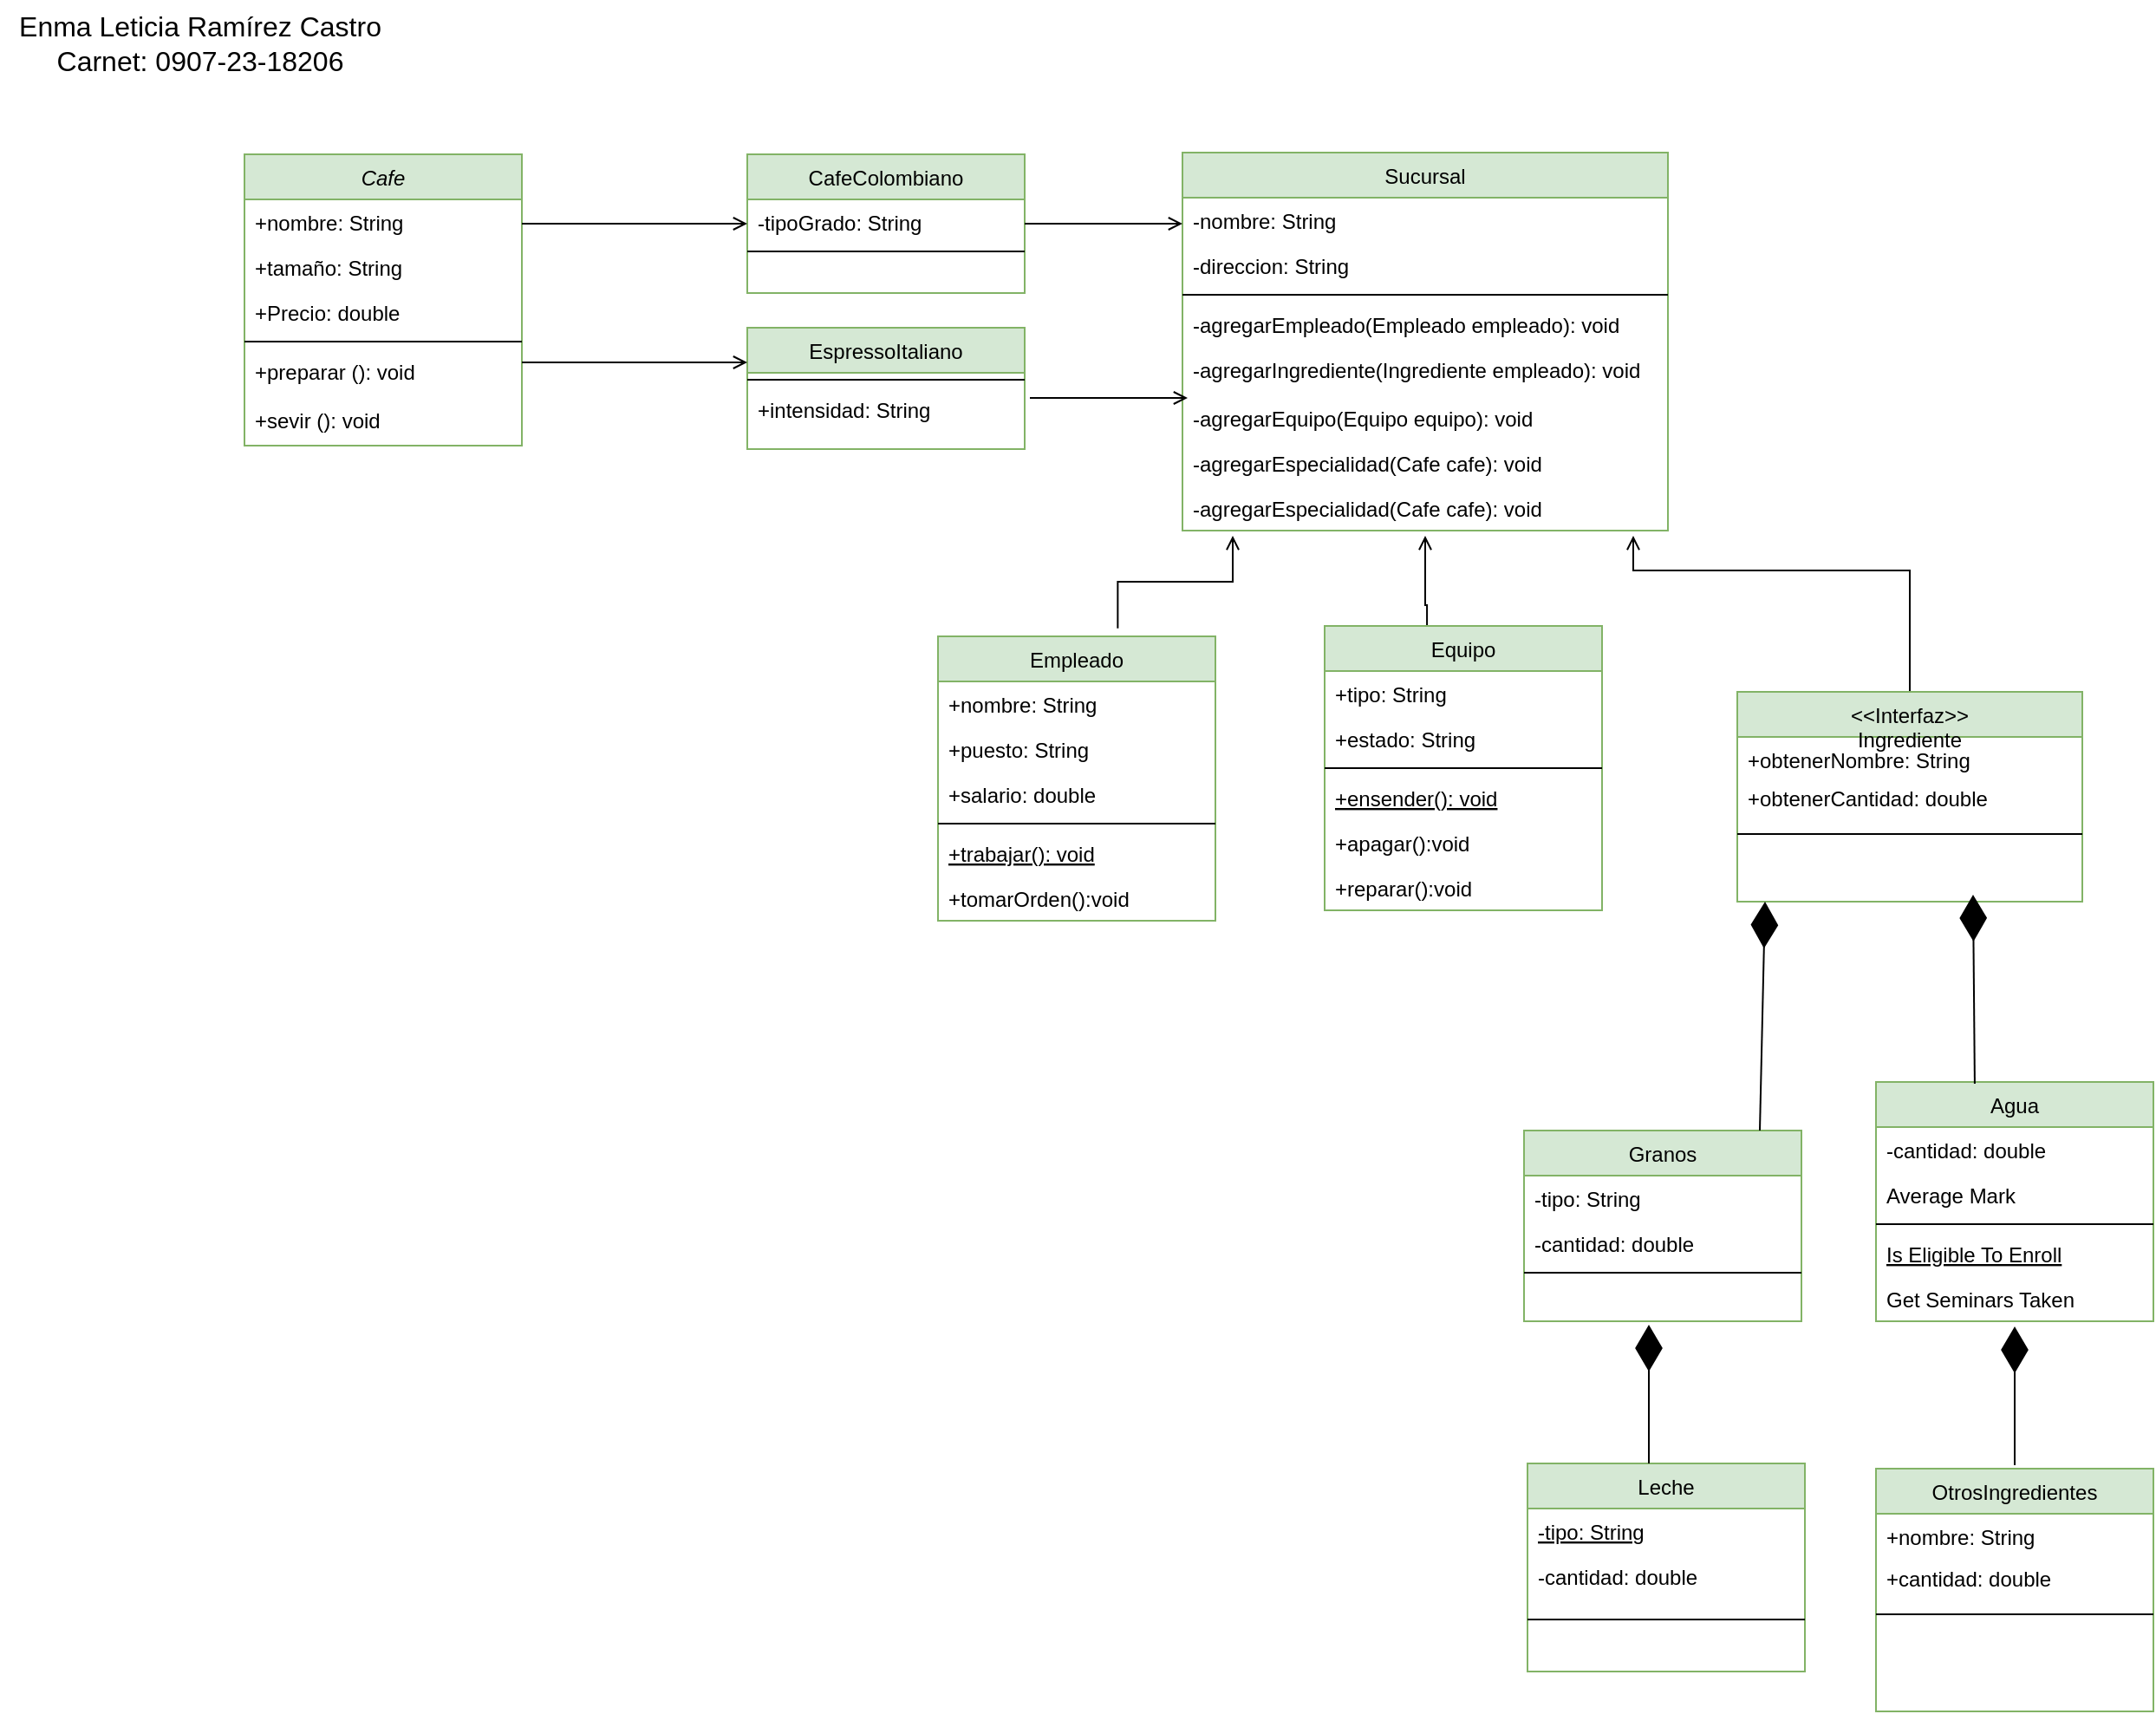 <mxfile version="24.7.6">
  <diagram id="C5RBs43oDa-KdzZeNtuy" name="Page-1">
    <mxGraphModel dx="1700" dy="1196" grid="1" gridSize="10" guides="1" tooltips="1" connect="1" arrows="1" fold="1" page="1" pageScale="1" pageWidth="1169" pageHeight="827" math="0" shadow="0">
      <root>
        <mxCell id="WIyWlLk6GJQsqaUBKTNV-0" />
        <mxCell id="WIyWlLk6GJQsqaUBKTNV-1" parent="WIyWlLk6GJQsqaUBKTNV-0" />
        <mxCell id="zkfFHV4jXpPFQw0GAbJ--0" value="Cafe" style="swimlane;fontStyle=2;align=center;verticalAlign=top;childLayout=stackLayout;horizontal=1;startSize=26;horizontalStack=0;resizeParent=1;resizeLast=0;collapsible=1;marginBottom=0;rounded=0;shadow=0;strokeWidth=1;fillColor=#d5e8d4;strokeColor=#82b366;" parent="WIyWlLk6GJQsqaUBKTNV-1" vertex="1">
          <mxGeometry x="220" y="120" width="160" height="168" as="geometry">
            <mxRectangle x="230" y="140" width="160" height="26" as="alternateBounds" />
          </mxGeometry>
        </mxCell>
        <mxCell id="zkfFHV4jXpPFQw0GAbJ--2" value="+nombre: String" style="text;align=left;verticalAlign=top;spacingLeft=4;spacingRight=4;overflow=hidden;rotatable=0;points=[[0,0.5],[1,0.5]];portConstraint=eastwest;rounded=0;shadow=0;html=0;" parent="zkfFHV4jXpPFQw0GAbJ--0" vertex="1">
          <mxGeometry y="26" width="160" height="26" as="geometry" />
        </mxCell>
        <mxCell id="zkfFHV4jXpPFQw0GAbJ--3" value="+tamaño: String" style="text;align=left;verticalAlign=top;spacingLeft=4;spacingRight=4;overflow=hidden;rotatable=0;points=[[0,0.5],[1,0.5]];portConstraint=eastwest;rounded=0;shadow=0;html=0;" parent="zkfFHV4jXpPFQw0GAbJ--0" vertex="1">
          <mxGeometry y="52" width="160" height="26" as="geometry" />
        </mxCell>
        <mxCell id="iWYOPgBvX1J3GHau1shz-3" value="+Precio: double" style="text;align=left;verticalAlign=top;spacingLeft=4;spacingRight=4;overflow=hidden;rotatable=0;points=[[0,0.5],[1,0.5]];portConstraint=eastwest;rounded=0;shadow=0;html=0;" parent="zkfFHV4jXpPFQw0GAbJ--0" vertex="1">
          <mxGeometry y="78" width="160" height="26" as="geometry" />
        </mxCell>
        <mxCell id="zkfFHV4jXpPFQw0GAbJ--4" value="" style="line;html=1;strokeWidth=1;align=left;verticalAlign=middle;spacingTop=-1;spacingLeft=3;spacingRight=3;rotatable=0;labelPosition=right;points=[];portConstraint=eastwest;" parent="zkfFHV4jXpPFQw0GAbJ--0" vertex="1">
          <mxGeometry y="104" width="160" height="8" as="geometry" />
        </mxCell>
        <mxCell id="zkfFHV4jXpPFQw0GAbJ--5" value="+preparar (): void" style="text;align=left;verticalAlign=top;spacingLeft=4;spacingRight=4;overflow=hidden;rotatable=0;points=[[0,0.5],[1,0.5]];portConstraint=eastwest;" parent="zkfFHV4jXpPFQw0GAbJ--0" vertex="1">
          <mxGeometry y="112" width="160" height="28" as="geometry" />
        </mxCell>
        <mxCell id="iWYOPgBvX1J3GHau1shz-4" value="+sevir (): void" style="text;align=left;verticalAlign=top;spacingLeft=4;spacingRight=4;overflow=hidden;rotatable=0;points=[[0,0.5],[1,0.5]];portConstraint=eastwest;" parent="zkfFHV4jXpPFQw0GAbJ--0" vertex="1">
          <mxGeometry y="140" width="160" height="28" as="geometry" />
        </mxCell>
        <mxCell id="zkfFHV4jXpPFQw0GAbJ--17" value="CafeColombiano" style="swimlane;fontStyle=0;align=center;verticalAlign=top;childLayout=stackLayout;horizontal=1;startSize=26;horizontalStack=0;resizeParent=1;resizeLast=0;collapsible=1;marginBottom=0;rounded=0;shadow=0;strokeWidth=1;fillColor=#d5e8d4;strokeColor=#82b366;" parent="WIyWlLk6GJQsqaUBKTNV-1" vertex="1">
          <mxGeometry x="510" y="120" width="160" height="80" as="geometry">
            <mxRectangle x="550" y="140" width="160" height="26" as="alternateBounds" />
          </mxGeometry>
        </mxCell>
        <mxCell id="zkfFHV4jXpPFQw0GAbJ--18" value="-tipoGrado: String" style="text;align=left;verticalAlign=top;spacingLeft=4;spacingRight=4;overflow=hidden;rotatable=0;points=[[0,0.5],[1,0.5]];portConstraint=eastwest;" parent="zkfFHV4jXpPFQw0GAbJ--17" vertex="1">
          <mxGeometry y="26" width="160" height="26" as="geometry" />
        </mxCell>
        <mxCell id="zkfFHV4jXpPFQw0GAbJ--23" value="" style="line;html=1;strokeWidth=1;align=left;verticalAlign=middle;spacingTop=-1;spacingLeft=3;spacingRight=3;rotatable=0;labelPosition=right;points=[];portConstraint=eastwest;" parent="zkfFHV4jXpPFQw0GAbJ--17" vertex="1">
          <mxGeometry y="52" width="160" height="8" as="geometry" />
        </mxCell>
        <mxCell id="zkfFHV4jXpPFQw0GAbJ--26" value="" style="endArrow=open;shadow=0;strokeWidth=1;rounded=0;curved=0;endFill=1;edgeStyle=elbowEdgeStyle;elbow=vertical;" parent="WIyWlLk6GJQsqaUBKTNV-1" source="zkfFHV4jXpPFQw0GAbJ--0" target="zkfFHV4jXpPFQw0GAbJ--17" edge="1">
          <mxGeometry x="0.5" y="41" relative="1" as="geometry">
            <mxPoint x="380" y="192" as="sourcePoint" />
            <mxPoint x="540" y="192" as="targetPoint" />
            <mxPoint x="-40" y="32" as="offset" />
          </mxGeometry>
        </mxCell>
        <mxCell id="iWYOPgBvX1J3GHau1shz-6" value="EspressoItaliano" style="swimlane;fontStyle=0;align=center;verticalAlign=top;childLayout=stackLayout;horizontal=1;startSize=26;horizontalStack=0;resizeParent=1;resizeLast=0;collapsible=1;marginBottom=0;rounded=0;shadow=0;strokeWidth=1;fillColor=#d5e8d4;strokeColor=#82b366;" parent="WIyWlLk6GJQsqaUBKTNV-1" vertex="1">
          <mxGeometry x="510" y="220" width="160" height="70" as="geometry">
            <mxRectangle x="550" y="140" width="160" height="26" as="alternateBounds" />
          </mxGeometry>
        </mxCell>
        <mxCell id="iWYOPgBvX1J3GHau1shz-8" value="" style="line;html=1;strokeWidth=1;align=left;verticalAlign=middle;spacingTop=-1;spacingLeft=3;spacingRight=3;rotatable=0;labelPosition=right;points=[];portConstraint=eastwest;" parent="iWYOPgBvX1J3GHau1shz-6" vertex="1">
          <mxGeometry y="26" width="160" height="8" as="geometry" />
        </mxCell>
        <mxCell id="iWYOPgBvX1J3GHau1shz-7" value="+intensidad: String" style="text;align=left;verticalAlign=top;spacingLeft=4;spacingRight=4;overflow=hidden;rotatable=0;points=[[0,0.5],[1,0.5]];portConstraint=eastwest;" parent="iWYOPgBvX1J3GHau1shz-6" vertex="1">
          <mxGeometry y="34" width="160" height="26" as="geometry" />
        </mxCell>
        <mxCell id="iWYOPgBvX1J3GHau1shz-9" value="" style="endArrow=open;shadow=0;strokeWidth=1;rounded=0;curved=0;endFill=1;edgeStyle=elbowEdgeStyle;elbow=vertical;" parent="WIyWlLk6GJQsqaUBKTNV-1" edge="1">
          <mxGeometry x="0.5" y="41" relative="1" as="geometry">
            <mxPoint x="380" y="240" as="sourcePoint" />
            <mxPoint x="510" y="240" as="targetPoint" />
            <mxPoint x="-40" y="32" as="offset" />
          </mxGeometry>
        </mxCell>
        <mxCell id="iWYOPgBvX1J3GHau1shz-11" value="Sucursal" style="swimlane;fontStyle=0;align=center;verticalAlign=top;childLayout=stackLayout;horizontal=1;startSize=26;horizontalStack=0;resizeParent=1;resizeLast=0;collapsible=1;marginBottom=0;rounded=0;shadow=0;strokeWidth=1;fillColor=#d5e8d4;strokeColor=#82b366;" parent="WIyWlLk6GJQsqaUBKTNV-1" vertex="1">
          <mxGeometry x="761" y="119" width="280" height="218" as="geometry">
            <mxRectangle x="550" y="140" width="160" height="26" as="alternateBounds" />
          </mxGeometry>
        </mxCell>
        <mxCell id="iWYOPgBvX1J3GHau1shz-14" value="-nombre: String" style="text;align=left;verticalAlign=top;spacingLeft=4;spacingRight=4;overflow=hidden;rotatable=0;points=[[0,0.5],[1,0.5]];portConstraint=eastwest;" parent="iWYOPgBvX1J3GHau1shz-11" vertex="1">
          <mxGeometry y="26" width="280" height="26" as="geometry" />
        </mxCell>
        <mxCell id="iWYOPgBvX1J3GHau1shz-12" value="-direccion: String" style="text;align=left;verticalAlign=top;spacingLeft=4;spacingRight=4;overflow=hidden;rotatable=0;points=[[0,0.5],[1,0.5]];portConstraint=eastwest;" parent="iWYOPgBvX1J3GHau1shz-11" vertex="1">
          <mxGeometry y="52" width="280" height="26" as="geometry" />
        </mxCell>
        <mxCell id="iWYOPgBvX1J3GHau1shz-13" value="" style="line;html=1;strokeWidth=1;align=left;verticalAlign=middle;spacingTop=-1;spacingLeft=3;spacingRight=3;rotatable=0;labelPosition=right;points=[];portConstraint=eastwest;" parent="iWYOPgBvX1J3GHau1shz-11" vertex="1">
          <mxGeometry y="78" width="280" height="8" as="geometry" />
        </mxCell>
        <mxCell id="iWYOPgBvX1J3GHau1shz-15" value="-agregarEmpleado(Empleado empleado): void" style="text;align=left;verticalAlign=top;spacingLeft=4;spacingRight=4;overflow=hidden;rotatable=0;points=[[0,0.5],[1,0.5]];portConstraint=eastwest;" parent="iWYOPgBvX1J3GHau1shz-11" vertex="1">
          <mxGeometry y="86" width="280" height="26" as="geometry" />
        </mxCell>
        <mxCell id="iWYOPgBvX1J3GHau1shz-16" value="-agregarIngrediente(Ingrediente empleado): void" style="text;align=left;verticalAlign=top;spacingLeft=4;spacingRight=4;overflow=hidden;rotatable=0;points=[[0,0.5],[1,0.5]];portConstraint=eastwest;" parent="iWYOPgBvX1J3GHau1shz-11" vertex="1">
          <mxGeometry y="112" width="280" height="28" as="geometry" />
        </mxCell>
        <mxCell id="iWYOPgBvX1J3GHau1shz-17" value="-agregarEquipo(Equipo equipo): void" style="text;align=left;verticalAlign=top;spacingLeft=4;spacingRight=4;overflow=hidden;rotatable=0;points=[[0,0.5],[1,0.5]];portConstraint=eastwest;" parent="iWYOPgBvX1J3GHau1shz-11" vertex="1">
          <mxGeometry y="140" width="280" height="26" as="geometry" />
        </mxCell>
        <mxCell id="iWYOPgBvX1J3GHau1shz-26" value="-agregarEspecialidad(Cafe cafe): void" style="text;align=left;verticalAlign=top;spacingLeft=4;spacingRight=4;overflow=hidden;rotatable=0;points=[[0,0.5],[1,0.5]];portConstraint=eastwest;" parent="iWYOPgBvX1J3GHau1shz-11" vertex="1">
          <mxGeometry y="166" width="280" height="26" as="geometry" />
        </mxCell>
        <mxCell id="iWYOPgBvX1J3GHau1shz-78" value="-agregarEspecialidad(Cafe cafe): void" style="text;align=left;verticalAlign=top;spacingLeft=4;spacingRight=4;overflow=hidden;rotatable=0;points=[[0,0.5],[1,0.5]];portConstraint=eastwest;" parent="iWYOPgBvX1J3GHau1shz-11" vertex="1">
          <mxGeometry y="192" width="280" height="26" as="geometry" />
        </mxCell>
        <mxCell id="iWYOPgBvX1J3GHau1shz-79" value="" style="endArrow=open;shadow=0;strokeWidth=1;rounded=0;curved=0;endFill=1;edgeStyle=elbowEdgeStyle;elbow=vertical;exitX=0.369;exitY=0.012;exitDx=0;exitDy=0;exitPerimeter=0;" parent="iWYOPgBvX1J3GHau1shz-11" source="iWYOPgBvX1J3GHau1shz-34" edge="1">
          <mxGeometry x="0.5" y="41" relative="1" as="geometry">
            <mxPoint x="49" y="221.5" as="sourcePoint" />
            <mxPoint x="140" y="221" as="targetPoint" />
            <mxPoint x="-40" y="32" as="offset" />
            <Array as="points">
              <mxPoint x="159" y="261" />
            </Array>
          </mxGeometry>
        </mxCell>
        <mxCell id="iWYOPgBvX1J3GHau1shz-76" value="" style="endArrow=open;shadow=0;strokeWidth=1;rounded=0;curved=0;endFill=1;edgeStyle=elbowEdgeStyle;elbow=vertical;exitX=0.5;exitY=0;exitDx=0;exitDy=0;" parent="iWYOPgBvX1J3GHau1shz-11" source="iWYOPgBvX1J3GHau1shz-41" edge="1">
          <mxGeometry x="0.5" y="41" relative="1" as="geometry">
            <mxPoint x="379" y="301" as="sourcePoint" />
            <mxPoint x="260" y="221" as="targetPoint" />
            <mxPoint x="-40" y="32" as="offset" />
            <Array as="points">
              <mxPoint x="349" y="241" />
            </Array>
          </mxGeometry>
        </mxCell>
        <mxCell id="iWYOPgBvX1J3GHau1shz-27" value="Empleado" style="swimlane;fontStyle=0;align=center;verticalAlign=top;childLayout=stackLayout;horizontal=1;startSize=26;horizontalStack=0;resizeParent=1;resizeLast=0;collapsible=1;marginBottom=0;rounded=0;shadow=0;strokeWidth=1;fillColor=#d5e8d4;strokeColor=#82b366;" parent="WIyWlLk6GJQsqaUBKTNV-1" vertex="1">
          <mxGeometry x="620" y="398" width="160" height="164" as="geometry">
            <mxRectangle x="130" y="380" width="160" height="26" as="alternateBounds" />
          </mxGeometry>
        </mxCell>
        <mxCell id="iWYOPgBvX1J3GHau1shz-33" value="+nombre: String" style="text;align=left;verticalAlign=top;spacingLeft=4;spacingRight=4;overflow=hidden;rotatable=0;points=[[0,0.5],[1,0.5]];portConstraint=eastwest;rounded=0;shadow=0;html=0;" parent="iWYOPgBvX1J3GHau1shz-27" vertex="1">
          <mxGeometry y="26" width="160" height="26" as="geometry" />
        </mxCell>
        <mxCell id="iWYOPgBvX1J3GHau1shz-28" value="+puesto: String" style="text;align=left;verticalAlign=top;spacingLeft=4;spacingRight=4;overflow=hidden;rotatable=0;points=[[0,0.5],[1,0.5]];portConstraint=eastwest;" parent="iWYOPgBvX1J3GHau1shz-27" vertex="1">
          <mxGeometry y="52" width="160" height="26" as="geometry" />
        </mxCell>
        <mxCell id="iWYOPgBvX1J3GHau1shz-29" value="+salario: double" style="text;align=left;verticalAlign=top;spacingLeft=4;spacingRight=4;overflow=hidden;rotatable=0;points=[[0,0.5],[1,0.5]];portConstraint=eastwest;rounded=0;shadow=0;html=0;" parent="iWYOPgBvX1J3GHau1shz-27" vertex="1">
          <mxGeometry y="78" width="160" height="26" as="geometry" />
        </mxCell>
        <mxCell id="iWYOPgBvX1J3GHau1shz-30" value="" style="line;html=1;strokeWidth=1;align=left;verticalAlign=middle;spacingTop=-1;spacingLeft=3;spacingRight=3;rotatable=0;labelPosition=right;points=[];portConstraint=eastwest;" parent="iWYOPgBvX1J3GHau1shz-27" vertex="1">
          <mxGeometry y="104" width="160" height="8" as="geometry" />
        </mxCell>
        <mxCell id="iWYOPgBvX1J3GHau1shz-31" value="+trabajar(): void" style="text;align=left;verticalAlign=top;spacingLeft=4;spacingRight=4;overflow=hidden;rotatable=0;points=[[0,0.5],[1,0.5]];portConstraint=eastwest;fontStyle=4" parent="iWYOPgBvX1J3GHau1shz-27" vertex="1">
          <mxGeometry y="112" width="160" height="26" as="geometry" />
        </mxCell>
        <mxCell id="iWYOPgBvX1J3GHau1shz-32" value="+tomarOrden():void" style="text;align=left;verticalAlign=top;spacingLeft=4;spacingRight=4;overflow=hidden;rotatable=0;points=[[0,0.5],[1,0.5]];portConstraint=eastwest;" parent="iWYOPgBvX1J3GHau1shz-27" vertex="1">
          <mxGeometry y="138" width="160" height="26" as="geometry" />
        </mxCell>
        <mxCell id="iWYOPgBvX1J3GHau1shz-34" value="Equipo" style="swimlane;fontStyle=0;align=center;verticalAlign=top;childLayout=stackLayout;horizontal=1;startSize=26;horizontalStack=0;resizeParent=1;resizeLast=0;collapsible=1;marginBottom=0;rounded=0;shadow=0;strokeWidth=1;fillColor=#d5e8d4;strokeColor=#82b366;" parent="WIyWlLk6GJQsqaUBKTNV-1" vertex="1">
          <mxGeometry x="843" y="392" width="160" height="164" as="geometry">
            <mxRectangle x="130" y="380" width="160" height="26" as="alternateBounds" />
          </mxGeometry>
        </mxCell>
        <mxCell id="iWYOPgBvX1J3GHau1shz-35" value="+tipo: String" style="text;align=left;verticalAlign=top;spacingLeft=4;spacingRight=4;overflow=hidden;rotatable=0;points=[[0,0.5],[1,0.5]];portConstraint=eastwest;rounded=0;shadow=0;html=0;" parent="iWYOPgBvX1J3GHau1shz-34" vertex="1">
          <mxGeometry y="26" width="160" height="26" as="geometry" />
        </mxCell>
        <mxCell id="iWYOPgBvX1J3GHau1shz-36" value="+estado: String" style="text;align=left;verticalAlign=top;spacingLeft=4;spacingRight=4;overflow=hidden;rotatable=0;points=[[0,0.5],[1,0.5]];portConstraint=eastwest;" parent="iWYOPgBvX1J3GHau1shz-34" vertex="1">
          <mxGeometry y="52" width="160" height="26" as="geometry" />
        </mxCell>
        <mxCell id="iWYOPgBvX1J3GHau1shz-38" value="" style="line;html=1;strokeWidth=1;align=left;verticalAlign=middle;spacingTop=-1;spacingLeft=3;spacingRight=3;rotatable=0;labelPosition=right;points=[];portConstraint=eastwest;" parent="iWYOPgBvX1J3GHau1shz-34" vertex="1">
          <mxGeometry y="78" width="160" height="8" as="geometry" />
        </mxCell>
        <mxCell id="iWYOPgBvX1J3GHau1shz-39" value="+ensender(): void" style="text;align=left;verticalAlign=top;spacingLeft=4;spacingRight=4;overflow=hidden;rotatable=0;points=[[0,0.5],[1,0.5]];portConstraint=eastwest;fontStyle=4" parent="iWYOPgBvX1J3GHau1shz-34" vertex="1">
          <mxGeometry y="86" width="160" height="26" as="geometry" />
        </mxCell>
        <mxCell id="iWYOPgBvX1J3GHau1shz-40" value="+apagar():void" style="text;align=left;verticalAlign=top;spacingLeft=4;spacingRight=4;overflow=hidden;rotatable=0;points=[[0,0.5],[1,0.5]];portConstraint=eastwest;" parent="iWYOPgBvX1J3GHau1shz-34" vertex="1">
          <mxGeometry y="112" width="160" height="26" as="geometry" />
        </mxCell>
        <mxCell id="iWYOPgBvX1J3GHau1shz-48" value="+reparar():void" style="text;align=left;verticalAlign=top;spacingLeft=4;spacingRight=4;overflow=hidden;rotatable=0;points=[[0,0.5],[1,0.5]];portConstraint=eastwest;" parent="iWYOPgBvX1J3GHau1shz-34" vertex="1">
          <mxGeometry y="138" width="160" height="26" as="geometry" />
        </mxCell>
        <mxCell id="iWYOPgBvX1J3GHau1shz-41" value="&lt;&lt;Interfaz&gt;&gt;&#xa;Ingrediente" style="swimlane;fontStyle=0;align=center;verticalAlign=top;childLayout=stackLayout;horizontal=1;startSize=26;horizontalStack=0;resizeParent=1;resizeLast=0;collapsible=1;marginBottom=0;rounded=0;shadow=0;strokeWidth=1;fillColor=#d5e8d4;strokeColor=#82b366;" parent="WIyWlLk6GJQsqaUBKTNV-1" vertex="1">
          <mxGeometry x="1081" y="430" width="199" height="121" as="geometry">
            <mxRectangle x="130" y="380" width="160" height="26" as="alternateBounds" />
          </mxGeometry>
        </mxCell>
        <mxCell id="iWYOPgBvX1J3GHau1shz-42" value="+obtenerNombre: String" style="text;align=left;verticalAlign=top;spacingLeft=4;spacingRight=4;overflow=hidden;rotatable=0;points=[[0,0.5],[1,0.5]];portConstraint=eastwest;rounded=0;shadow=0;html=0;" parent="iWYOPgBvX1J3GHau1shz-41" vertex="1">
          <mxGeometry y="26" width="199" height="22" as="geometry" />
        </mxCell>
        <mxCell id="iWYOPgBvX1J3GHau1shz-43" value="+obtenerCantidad: double" style="text;align=left;verticalAlign=top;spacingLeft=4;spacingRight=4;overflow=hidden;rotatable=0;points=[[0,0.5],[1,0.5]];portConstraint=eastwest;" parent="iWYOPgBvX1J3GHau1shz-41" vertex="1">
          <mxGeometry y="48" width="199" height="30" as="geometry" />
        </mxCell>
        <mxCell id="iWYOPgBvX1J3GHau1shz-45" value="" style="line;html=1;strokeWidth=1;align=left;verticalAlign=middle;spacingTop=-1;spacingLeft=3;spacingRight=3;rotatable=0;labelPosition=right;points=[];portConstraint=eastwest;" parent="iWYOPgBvX1J3GHau1shz-41" vertex="1">
          <mxGeometry y="78" width="199" height="8" as="geometry" />
        </mxCell>
        <mxCell id="iWYOPgBvX1J3GHau1shz-49" value="Leche" style="swimlane;fontStyle=0;align=center;verticalAlign=top;childLayout=stackLayout;horizontal=1;startSize=26;horizontalStack=0;resizeParent=1;resizeLast=0;collapsible=1;marginBottom=0;rounded=0;shadow=0;strokeWidth=1;fillColor=#d5e8d4;strokeColor=#82b366;" parent="WIyWlLk6GJQsqaUBKTNV-1" vertex="1">
          <mxGeometry x="960" y="875" width="160" height="120" as="geometry">
            <mxRectangle x="130" y="380" width="160" height="26" as="alternateBounds" />
          </mxGeometry>
        </mxCell>
        <mxCell id="iWYOPgBvX1J3GHau1shz-74" value="-tipo: String" style="text;align=left;verticalAlign=top;spacingLeft=4;spacingRight=4;overflow=hidden;rotatable=0;points=[[0,0.5],[1,0.5]];portConstraint=eastwest;fontStyle=4" parent="iWYOPgBvX1J3GHau1shz-49" vertex="1">
          <mxGeometry y="26" width="160" height="26" as="geometry" />
        </mxCell>
        <mxCell id="iWYOPgBvX1J3GHau1shz-51" value="-cantidad: double" style="text;align=left;verticalAlign=top;spacingLeft=4;spacingRight=4;overflow=hidden;rotatable=0;points=[[0,0.5],[1,0.5]];portConstraint=eastwest;rounded=0;shadow=0;html=0;" parent="iWYOPgBvX1J3GHau1shz-49" vertex="1">
          <mxGeometry y="52" width="160" height="34" as="geometry" />
        </mxCell>
        <mxCell id="iWYOPgBvX1J3GHau1shz-52" value="" style="line;html=1;strokeWidth=1;align=left;verticalAlign=middle;spacingTop=-1;spacingLeft=3;spacingRight=3;rotatable=0;labelPosition=right;points=[];portConstraint=eastwest;" parent="iWYOPgBvX1J3GHau1shz-49" vertex="1">
          <mxGeometry y="86" width="160" height="8" as="geometry" />
        </mxCell>
        <mxCell id="iWYOPgBvX1J3GHau1shz-55" value="Granos" style="swimlane;fontStyle=0;align=center;verticalAlign=top;childLayout=stackLayout;horizontal=1;startSize=26;horizontalStack=0;resizeParent=1;resizeLast=0;collapsible=1;marginBottom=0;rounded=0;shadow=0;strokeWidth=1;fillColor=#d5e8d4;strokeColor=#82b366;" parent="WIyWlLk6GJQsqaUBKTNV-1" vertex="1">
          <mxGeometry x="958" y="683" width="160" height="110" as="geometry">
            <mxRectangle x="130" y="380" width="160" height="26" as="alternateBounds" />
          </mxGeometry>
        </mxCell>
        <mxCell id="iWYOPgBvX1J3GHau1shz-56" value="-tipo: String" style="text;align=left;verticalAlign=top;spacingLeft=4;spacingRight=4;overflow=hidden;rotatable=0;points=[[0,0.5],[1,0.5]];portConstraint=eastwest;" parent="iWYOPgBvX1J3GHau1shz-55" vertex="1">
          <mxGeometry y="26" width="160" height="26" as="geometry" />
        </mxCell>
        <mxCell id="iWYOPgBvX1J3GHau1shz-57" value="-cantidad: double" style="text;align=left;verticalAlign=top;spacingLeft=4;spacingRight=4;overflow=hidden;rotatable=0;points=[[0,0.5],[1,0.5]];portConstraint=eastwest;rounded=0;shadow=0;html=0;" parent="iWYOPgBvX1J3GHau1shz-55" vertex="1">
          <mxGeometry y="52" width="160" height="26" as="geometry" />
        </mxCell>
        <mxCell id="iWYOPgBvX1J3GHau1shz-58" value="" style="line;html=1;strokeWidth=1;align=left;verticalAlign=middle;spacingTop=-1;spacingLeft=3;spacingRight=3;rotatable=0;labelPosition=right;points=[];portConstraint=eastwest;" parent="iWYOPgBvX1J3GHau1shz-55" vertex="1">
          <mxGeometry y="78" width="160" height="8" as="geometry" />
        </mxCell>
        <mxCell id="iWYOPgBvX1J3GHau1shz-61" value="Agua" style="swimlane;fontStyle=0;align=center;verticalAlign=top;childLayout=stackLayout;horizontal=1;startSize=26;horizontalStack=0;resizeParent=1;resizeLast=0;collapsible=1;marginBottom=0;rounded=0;shadow=0;strokeWidth=1;fillColor=#d5e8d4;strokeColor=#82b366;" parent="WIyWlLk6GJQsqaUBKTNV-1" vertex="1">
          <mxGeometry x="1161" y="655" width="160" height="138" as="geometry">
            <mxRectangle x="130" y="380" width="160" height="26" as="alternateBounds" />
          </mxGeometry>
        </mxCell>
        <mxCell id="iWYOPgBvX1J3GHau1shz-62" value="-cantidad: double" style="text;align=left;verticalAlign=top;spacingLeft=4;spacingRight=4;overflow=hidden;rotatable=0;points=[[0,0.5],[1,0.5]];portConstraint=eastwest;" parent="iWYOPgBvX1J3GHau1shz-61" vertex="1">
          <mxGeometry y="26" width="160" height="26" as="geometry" />
        </mxCell>
        <mxCell id="iWYOPgBvX1J3GHau1shz-63" value="Average Mark" style="text;align=left;verticalAlign=top;spacingLeft=4;spacingRight=4;overflow=hidden;rotatable=0;points=[[0,0.5],[1,0.5]];portConstraint=eastwest;rounded=0;shadow=0;html=0;" parent="iWYOPgBvX1J3GHau1shz-61" vertex="1">
          <mxGeometry y="52" width="160" height="26" as="geometry" />
        </mxCell>
        <mxCell id="iWYOPgBvX1J3GHau1shz-64" value="" style="line;html=1;strokeWidth=1;align=left;verticalAlign=middle;spacingTop=-1;spacingLeft=3;spacingRight=3;rotatable=0;labelPosition=right;points=[];portConstraint=eastwest;" parent="iWYOPgBvX1J3GHau1shz-61" vertex="1">
          <mxGeometry y="78" width="160" height="8" as="geometry" />
        </mxCell>
        <mxCell id="iWYOPgBvX1J3GHau1shz-65" value="Is Eligible To Enroll" style="text;align=left;verticalAlign=top;spacingLeft=4;spacingRight=4;overflow=hidden;rotatable=0;points=[[0,0.5],[1,0.5]];portConstraint=eastwest;fontStyle=4" parent="iWYOPgBvX1J3GHau1shz-61" vertex="1">
          <mxGeometry y="86" width="160" height="26" as="geometry" />
        </mxCell>
        <mxCell id="iWYOPgBvX1J3GHau1shz-66" value="Get Seminars Taken" style="text;align=left;verticalAlign=top;spacingLeft=4;spacingRight=4;overflow=hidden;rotatable=0;points=[[0,0.5],[1,0.5]];portConstraint=eastwest;" parent="iWYOPgBvX1J3GHau1shz-61" vertex="1">
          <mxGeometry y="112" width="160" height="26" as="geometry" />
        </mxCell>
        <mxCell id="iWYOPgBvX1J3GHau1shz-67" value="OtrosIngredientes" style="swimlane;fontStyle=0;align=center;verticalAlign=top;childLayout=stackLayout;horizontal=1;startSize=26;horizontalStack=0;resizeParent=1;resizeLast=0;collapsible=1;marginBottom=0;rounded=0;shadow=0;strokeWidth=1;fillColor=#d5e8d4;strokeColor=#82b366;" parent="WIyWlLk6GJQsqaUBKTNV-1" vertex="1">
          <mxGeometry x="1161" y="878" width="160" height="140" as="geometry">
            <mxRectangle x="130" y="380" width="160" height="26" as="alternateBounds" />
          </mxGeometry>
        </mxCell>
        <mxCell id="iWYOPgBvX1J3GHau1shz-68" value="+nombre: String" style="text;align=left;verticalAlign=top;spacingLeft=4;spacingRight=4;overflow=hidden;rotatable=0;points=[[0,0.5],[1,0.5]];portConstraint=eastwest;" parent="iWYOPgBvX1J3GHau1shz-67" vertex="1">
          <mxGeometry y="26" width="160" height="24" as="geometry" />
        </mxCell>
        <mxCell id="iWYOPgBvX1J3GHau1shz-69" value="+cantidad: double" style="text;align=left;verticalAlign=top;spacingLeft=4;spacingRight=4;overflow=hidden;rotatable=0;points=[[0,0.5],[1,0.5]];portConstraint=eastwest;rounded=0;shadow=0;html=0;" parent="iWYOPgBvX1J3GHau1shz-67" vertex="1">
          <mxGeometry y="50" width="160" height="30" as="geometry" />
        </mxCell>
        <mxCell id="iWYOPgBvX1J3GHau1shz-70" value="" style="line;html=1;strokeWidth=1;align=left;verticalAlign=middle;spacingTop=-1;spacingLeft=3;spacingRight=3;rotatable=0;labelPosition=right;points=[];portConstraint=eastwest;" parent="iWYOPgBvX1J3GHau1shz-67" vertex="1">
          <mxGeometry y="80" width="160" height="8" as="geometry" />
        </mxCell>
        <mxCell id="iWYOPgBvX1J3GHau1shz-75" value="" style="endArrow=open;shadow=0;strokeWidth=1;rounded=0;curved=0;endFill=1;edgeStyle=elbowEdgeStyle;elbow=vertical;" parent="WIyWlLk6GJQsqaUBKTNV-1" edge="1">
          <mxGeometry x="0.5" y="41" relative="1" as="geometry">
            <mxPoint x="670" y="160" as="sourcePoint" />
            <mxPoint x="761" y="159.5" as="targetPoint" />
            <mxPoint x="-40" y="32" as="offset" />
          </mxGeometry>
        </mxCell>
        <mxCell id="iWYOPgBvX1J3GHau1shz-77" value="" style="endArrow=open;shadow=0;strokeWidth=1;rounded=0;curved=0;endFill=1;edgeStyle=elbowEdgeStyle;elbow=vertical;exitX=0.648;exitY=-0.028;exitDx=0;exitDy=0;exitPerimeter=0;" parent="WIyWlLk6GJQsqaUBKTNV-1" source="iWYOPgBvX1J3GHau1shz-27" edge="1">
          <mxGeometry x="0.5" y="41" relative="1" as="geometry">
            <mxPoint x="680" y="260.5" as="sourcePoint" />
            <mxPoint x="790" y="340" as="targetPoint" />
            <mxPoint x="-40" y="32" as="offset" />
          </mxGeometry>
        </mxCell>
        <mxCell id="iWYOPgBvX1J3GHau1shz-80" value="" style="endArrow=open;shadow=0;strokeWidth=1;rounded=0;curved=0;endFill=1;edgeStyle=elbowEdgeStyle;elbow=vertical;" parent="WIyWlLk6GJQsqaUBKTNV-1" edge="1">
          <mxGeometry x="0.5" y="41" relative="1" as="geometry">
            <mxPoint x="673" y="260.5" as="sourcePoint" />
            <mxPoint x="764" y="260" as="targetPoint" />
            <mxPoint x="-40" y="32" as="offset" />
          </mxGeometry>
        </mxCell>
        <mxCell id="iWYOPgBvX1J3GHau1shz-83" value="" style="endArrow=diamondThin;endFill=1;endSize=24;html=1;rounded=0;fontSize=12;curved=1;entryX=0.25;entryY=1;entryDx=0;entryDy=0;exitX=1;exitY=0;exitDx=0;exitDy=0;" parent="WIyWlLk6GJQsqaUBKTNV-1" edge="1">
          <mxGeometry width="160" relative="1" as="geometry">
            <mxPoint x="1094" y="683" as="sourcePoint" />
            <mxPoint x="1097" y="551" as="targetPoint" />
          </mxGeometry>
        </mxCell>
        <mxCell id="iWYOPgBvX1J3GHau1shz-86" value="" style="endArrow=diamondThin;endFill=1;endSize=24;html=1;rounded=0;fontSize=12;curved=1;" parent="WIyWlLk6GJQsqaUBKTNV-1" edge="1">
          <mxGeometry width="160" relative="1" as="geometry">
            <mxPoint x="1030" y="875" as="sourcePoint" />
            <mxPoint x="1030" y="795" as="targetPoint" />
          </mxGeometry>
        </mxCell>
        <mxCell id="iWYOPgBvX1J3GHau1shz-87" value="" style="endArrow=diamondThin;endFill=1;endSize=24;html=1;rounded=0;fontSize=12;curved=1;" parent="WIyWlLk6GJQsqaUBKTNV-1" edge="1">
          <mxGeometry width="160" relative="1" as="geometry">
            <mxPoint x="1241" y="876" as="sourcePoint" />
            <mxPoint x="1241" y="796" as="targetPoint" />
          </mxGeometry>
        </mxCell>
        <mxCell id="iWYOPgBvX1J3GHau1shz-88" value="" style="endArrow=diamondThin;endFill=1;endSize=24;html=1;rounded=0;fontSize=12;curved=1;exitX=0.356;exitY=0.051;exitDx=0;exitDy=0;exitPerimeter=0;" parent="WIyWlLk6GJQsqaUBKTNV-1" edge="1">
          <mxGeometry width="160" relative="1" as="geometry">
            <mxPoint x="1217.96" y="656.038" as="sourcePoint" />
            <mxPoint x="1217" y="547" as="targetPoint" />
          </mxGeometry>
        </mxCell>
        <mxCell id="-K7GX4HbbExsOytMO4XY-0" value="Enma Leticia Ramírez Castro&lt;div&gt;Carnet: 0907-23-18206&lt;/div&gt;" style="text;html=1;align=center;verticalAlign=middle;resizable=0;points=[];autosize=1;strokeColor=none;fillColor=none;fontSize=16;" vertex="1" parent="WIyWlLk6GJQsqaUBKTNV-1">
          <mxGeometry x="79" y="31" width="230" height="50" as="geometry" />
        </mxCell>
      </root>
    </mxGraphModel>
  </diagram>
</mxfile>
